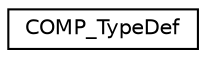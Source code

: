 digraph "Graphical Class Hierarchy"
{
 // LATEX_PDF_SIZE
  edge [fontname="Helvetica",fontsize="10",labelfontname="Helvetica",labelfontsize="10"];
  node [fontname="Helvetica",fontsize="10",shape=record];
  rankdir="LR";
  Node0 [label="COMP_TypeDef",height=0.2,width=0.4,color="black", fillcolor="white", style="filled",URL="$structCOMP__TypeDef.html",tooltip="Comparator."];
}

